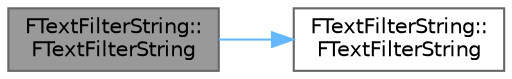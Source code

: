 digraph "FTextFilterString::FTextFilterString"
{
 // INTERACTIVE_SVG=YES
 // LATEX_PDF_SIZE
  bgcolor="transparent";
  edge [fontname=Helvetica,fontsize=10,labelfontname=Helvetica,labelfontsize=10];
  node [fontname=Helvetica,fontsize=10,shape=box,height=0.2,width=0.4];
  rankdir="LR";
  Node1 [id="Node000001",label="FTextFilterString::\lFTextFilterString",height=0.2,width=0.4,color="gray40", fillcolor="grey60", style="filled", fontcolor="black",tooltip=" "];
  Node1 -> Node2 [id="edge1_Node000001_Node000002",color="steelblue1",style="solid",tooltip=" "];
  Node2 [id="Node000002",label="FTextFilterString::\lFTextFilterString",height=0.2,width=0.4,color="grey40", fillcolor="white", style="filled",URL="$d1/d89/classFTextFilterString.html#a661a5d6a8b1e6c65e53e26efdb55354c",tooltip="Default constructor."];
}
